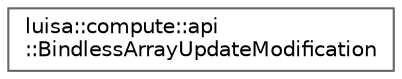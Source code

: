 digraph "类继承关系图"
{
 // LATEX_PDF_SIZE
  bgcolor="transparent";
  edge [fontname=Helvetica,fontsize=10,labelfontname=Helvetica,labelfontsize=10];
  node [fontname=Helvetica,fontsize=10,shape=box,height=0.2,width=0.4];
  rankdir="LR";
  Node0 [id="Node000000",label="luisa::compute::api\l::BindlessArrayUpdateModification",height=0.2,width=0.4,color="grey40", fillcolor="white", style="filled",URL="$structluisa_1_1compute_1_1api_1_1_bindless_array_update_modification.html",tooltip=" "];
}
